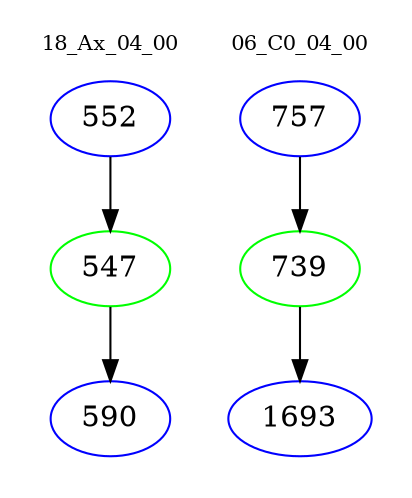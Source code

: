 digraph{
subgraph cluster_0 {
color = white
label = "18_Ax_04_00";
fontsize=10;
T0_552 [label="552", color="blue"]
T0_552 -> T0_547 [color="black"]
T0_547 [label="547", color="green"]
T0_547 -> T0_590 [color="black"]
T0_590 [label="590", color="blue"]
}
subgraph cluster_1 {
color = white
label = "06_C0_04_00";
fontsize=10;
T1_757 [label="757", color="blue"]
T1_757 -> T1_739 [color="black"]
T1_739 [label="739", color="green"]
T1_739 -> T1_1693 [color="black"]
T1_1693 [label="1693", color="blue"]
}
}
